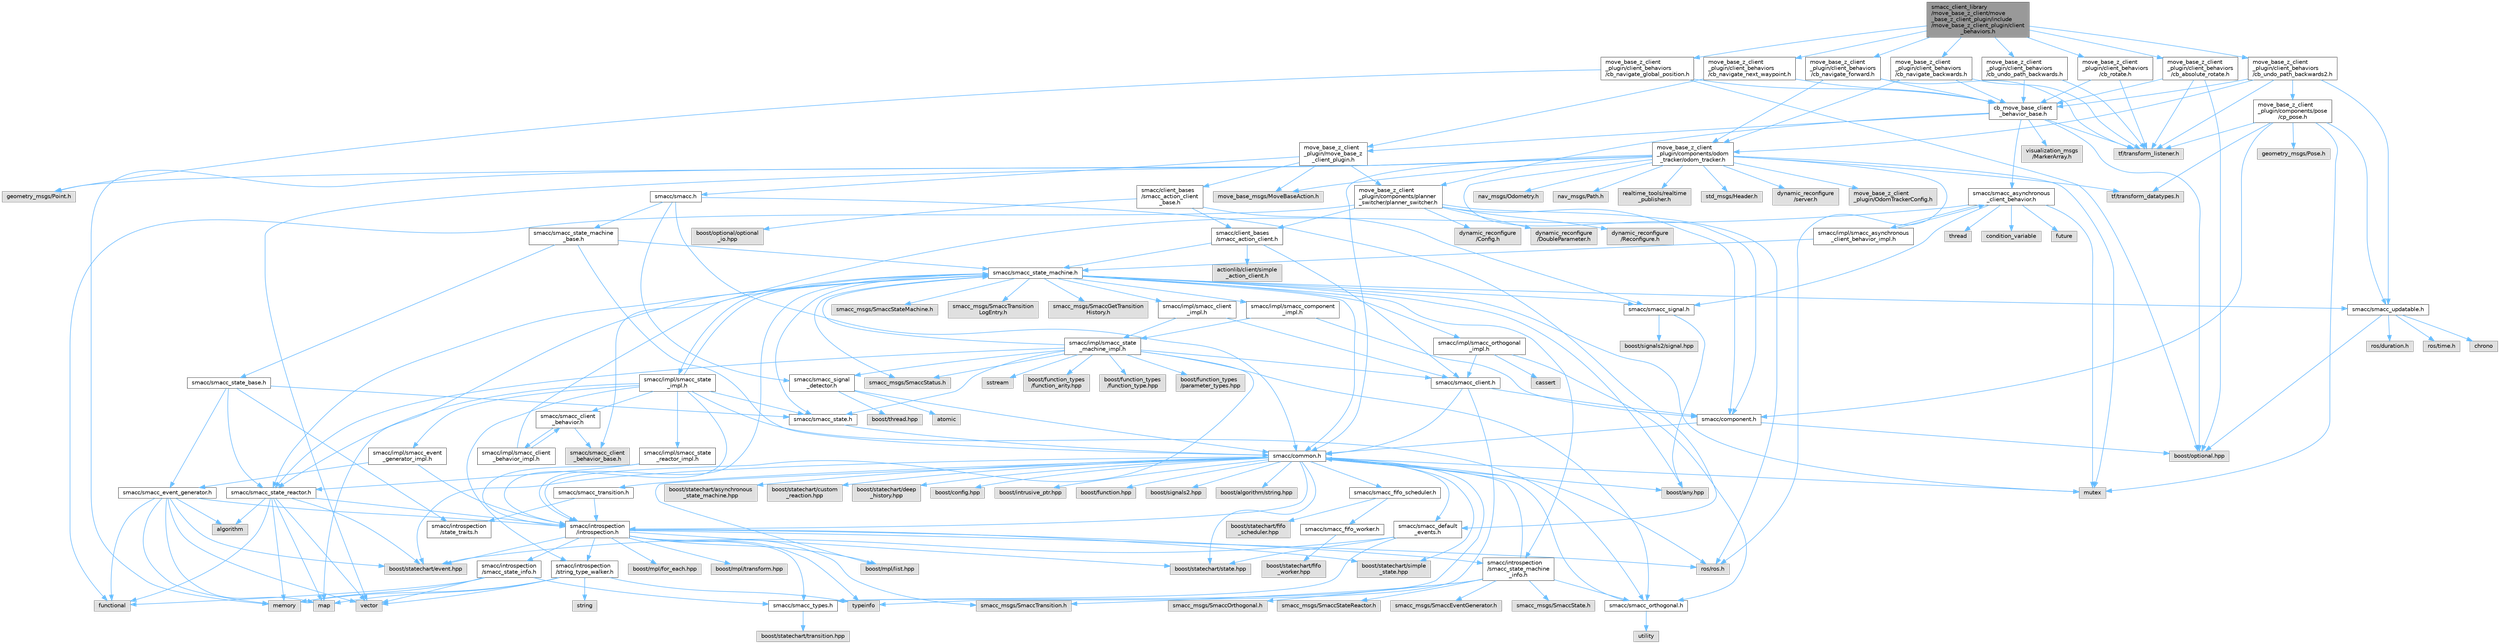 digraph "smacc_client_library/move_base_z_client/move_base_z_client_plugin/include/move_base_z_client_plugin/client_behaviors.h"
{
 // LATEX_PDF_SIZE
  bgcolor="transparent";
  edge [fontname=Helvetica,fontsize=10,labelfontname=Helvetica,labelfontsize=10];
  node [fontname=Helvetica,fontsize=10,shape=box,height=0.2,width=0.4];
  Node1 [label="smacc_client_library\l/move_base_z_client/move\l_base_z_client_plugin/include\l/move_base_z_client_plugin/client\l_behaviors.h",height=0.2,width=0.4,color="gray40", fillcolor="grey60", style="filled", fontcolor="black",tooltip=" "];
  Node1 -> Node2 [color="steelblue1",style="solid"];
  Node2 [label="move_base_z_client\l_plugin/client_behaviors\l/cb_rotate.h",height=0.2,width=0.4,color="grey40", fillcolor="white", style="filled",URL="$cb__rotate_8h.html",tooltip=" "];
  Node2 -> Node3 [color="steelblue1",style="solid"];
  Node3 [label="cb_move_base_client\l_behavior_base.h",height=0.2,width=0.4,color="grey40", fillcolor="white", style="filled",URL="$cb__move__base__client__behavior__base_8h.html",tooltip=" "];
  Node3 -> Node4 [color="steelblue1",style="solid"];
  Node4 [label="move_base_z_client\l_plugin/components/planner\l_switcher/planner_switcher.h",height=0.2,width=0.4,color="grey40", fillcolor="white", style="filled",URL="$planner__switcher_8h.html",tooltip=" "];
  Node4 -> Node5 [color="steelblue1",style="solid"];
  Node5 [label="smacc/client_bases\l/smacc_action_client.h",height=0.2,width=0.4,color="grey40", fillcolor="white", style="filled",URL="$smacc__action__client_8h.html",tooltip=" "];
  Node5 -> Node6 [color="steelblue1",style="solid"];
  Node6 [label="smacc/smacc_client.h",height=0.2,width=0.4,color="grey40", fillcolor="white", style="filled",URL="$smacc__client_8h.html",tooltip=" "];
  Node6 -> Node7 [color="steelblue1",style="solid"];
  Node7 [label="smacc/common.h",height=0.2,width=0.4,color="grey40", fillcolor="white", style="filled",URL="$common_8h.html",tooltip=" "];
  Node7 -> Node8 [color="steelblue1",style="solid"];
  Node8 [label="boost/statechart/state.hpp",height=0.2,width=0.4,color="grey60", fillcolor="#E0E0E0", style="filled",tooltip=" "];
  Node7 -> Node9 [color="steelblue1",style="solid"];
  Node9 [label="boost/statechart/simple\l_state.hpp",height=0.2,width=0.4,color="grey60", fillcolor="#E0E0E0", style="filled",tooltip=" "];
  Node7 -> Node10 [color="steelblue1",style="solid"];
  Node10 [label="boost/statechart/event.hpp",height=0.2,width=0.4,color="grey60", fillcolor="#E0E0E0", style="filled",tooltip=" "];
  Node7 -> Node11 [color="steelblue1",style="solid"];
  Node11 [label="boost/statechart/asynchronous\l_state_machine.hpp",height=0.2,width=0.4,color="grey60", fillcolor="#E0E0E0", style="filled",tooltip=" "];
  Node7 -> Node12 [color="steelblue1",style="solid"];
  Node12 [label="boost/statechart/custom\l_reaction.hpp",height=0.2,width=0.4,color="grey60", fillcolor="#E0E0E0", style="filled",tooltip=" "];
  Node7 -> Node13 [color="steelblue1",style="solid"];
  Node13 [label="boost/statechart/deep\l_history.hpp",height=0.2,width=0.4,color="grey60", fillcolor="#E0E0E0", style="filled",tooltip=" "];
  Node7 -> Node14 [color="steelblue1",style="solid"];
  Node14 [label="boost/config.hpp",height=0.2,width=0.4,color="grey60", fillcolor="#E0E0E0", style="filled",tooltip=" "];
  Node7 -> Node15 [color="steelblue1",style="solid"];
  Node15 [label="boost/intrusive_ptr.hpp",height=0.2,width=0.4,color="grey60", fillcolor="#E0E0E0", style="filled",tooltip=" "];
  Node7 -> Node16 [color="steelblue1",style="solid"];
  Node16 [label="boost/function.hpp",height=0.2,width=0.4,color="grey60", fillcolor="#E0E0E0", style="filled",tooltip=" "];
  Node7 -> Node17 [color="steelblue1",style="solid"];
  Node17 [label="boost/signals2.hpp",height=0.2,width=0.4,color="grey60", fillcolor="#E0E0E0", style="filled",tooltip=" "];
  Node7 -> Node18 [color="steelblue1",style="solid"];
  Node18 [label="boost/mpl/list.hpp",height=0.2,width=0.4,color="grey60", fillcolor="#E0E0E0", style="filled",tooltip=" "];
  Node7 -> Node19 [color="steelblue1",style="solid"];
  Node19 [label="boost/any.hpp",height=0.2,width=0.4,color="grey60", fillcolor="#E0E0E0", style="filled",tooltip=" "];
  Node7 -> Node20 [color="steelblue1",style="solid"];
  Node20 [label="boost/algorithm/string.hpp",height=0.2,width=0.4,color="grey60", fillcolor="#E0E0E0", style="filled",tooltip=" "];
  Node7 -> Node21 [color="steelblue1",style="solid"];
  Node21 [label="mutex",height=0.2,width=0.4,color="grey60", fillcolor="#E0E0E0", style="filled",tooltip=" "];
  Node7 -> Node22 [color="steelblue1",style="solid"];
  Node22 [label="ros/ros.h",height=0.2,width=0.4,color="grey60", fillcolor="#E0E0E0", style="filled",tooltip=" "];
  Node7 -> Node23 [color="steelblue1",style="solid"];
  Node23 [label="smacc/smacc_fifo_scheduler.h",height=0.2,width=0.4,color="grey40", fillcolor="white", style="filled",URL="$smacc__fifo__scheduler_8h.html",tooltip=" "];
  Node23 -> Node24 [color="steelblue1",style="solid"];
  Node24 [label="boost/statechart/fifo\l_scheduler.hpp",height=0.2,width=0.4,color="grey60", fillcolor="#E0E0E0", style="filled",tooltip=" "];
  Node23 -> Node25 [color="steelblue1",style="solid"];
  Node25 [label="smacc/smacc_fifo_worker.h",height=0.2,width=0.4,color="grey40", fillcolor="white", style="filled",URL="$smacc__fifo__worker_8h.html",tooltip=" "];
  Node25 -> Node26 [color="steelblue1",style="solid"];
  Node26 [label="boost/statechart/fifo\l_worker.hpp",height=0.2,width=0.4,color="grey60", fillcolor="#E0E0E0", style="filled",tooltip=" "];
  Node7 -> Node27 [color="steelblue1",style="solid"];
  Node27 [label="smacc/smacc_types.h",height=0.2,width=0.4,color="grey40", fillcolor="white", style="filled",URL="$smacc__types_8h.html",tooltip=" "];
  Node27 -> Node28 [color="steelblue1",style="solid"];
  Node28 [label="boost/statechart/transition.hpp",height=0.2,width=0.4,color="grey60", fillcolor="#E0E0E0", style="filled",tooltip=" "];
  Node7 -> Node29 [color="steelblue1",style="solid"];
  Node29 [label="smacc/introspection\l/introspection.h",height=0.2,width=0.4,color="grey40", fillcolor="white", style="filled",URL="$introspection_8h.html",tooltip=" "];
  Node29 -> Node8 [color="steelblue1",style="solid"];
  Node29 -> Node9 [color="steelblue1",style="solid"];
  Node29 -> Node10 [color="steelblue1",style="solid"];
  Node29 -> Node22 [color="steelblue1",style="solid"];
  Node29 -> Node30 [color="steelblue1",style="solid"];
  Node30 [label="typeinfo",height=0.2,width=0.4,color="grey60", fillcolor="#E0E0E0", style="filled",tooltip=" "];
  Node29 -> Node18 [color="steelblue1",style="solid"];
  Node29 -> Node31 [color="steelblue1",style="solid"];
  Node31 [label="boost/mpl/for_each.hpp",height=0.2,width=0.4,color="grey60", fillcolor="#E0E0E0", style="filled",tooltip=" "];
  Node29 -> Node32 [color="steelblue1",style="solid"];
  Node32 [label="boost/mpl/transform.hpp",height=0.2,width=0.4,color="grey60", fillcolor="#E0E0E0", style="filled",tooltip=" "];
  Node29 -> Node27 [color="steelblue1",style="solid"];
  Node29 -> Node33 [color="steelblue1",style="solid"];
  Node33 [label="smacc/introspection\l/string_type_walker.h",height=0.2,width=0.4,color="grey40", fillcolor="white", style="filled",URL="$string__type__walker_8h.html",tooltip=" "];
  Node33 -> Node34 [color="steelblue1",style="solid"];
  Node34 [label="string",height=0.2,width=0.4,color="grey60", fillcolor="#E0E0E0", style="filled",tooltip=" "];
  Node33 -> Node35 [color="steelblue1",style="solid"];
  Node35 [label="memory",height=0.2,width=0.4,color="grey60", fillcolor="#E0E0E0", style="filled",tooltip=" "];
  Node33 -> Node36 [color="steelblue1",style="solid"];
  Node36 [label="vector",height=0.2,width=0.4,color="grey60", fillcolor="#E0E0E0", style="filled",tooltip=" "];
  Node33 -> Node30 [color="steelblue1",style="solid"];
  Node33 -> Node37 [color="steelblue1",style="solid"];
  Node37 [label="map",height=0.2,width=0.4,color="grey60", fillcolor="#E0E0E0", style="filled",tooltip=" "];
  Node29 -> Node38 [color="steelblue1",style="solid"];
  Node38 [label="smacc/introspection\l/smacc_state_info.h",height=0.2,width=0.4,color="grey40", fillcolor="white", style="filled",URL="$smacc__state__info_8h.html",tooltip=" "];
  Node38 -> Node35 [color="steelblue1",style="solid"];
  Node38 -> Node39 [color="steelblue1",style="solid"];
  Node39 [label="functional",height=0.2,width=0.4,color="grey60", fillcolor="#E0E0E0", style="filled",tooltip=" "];
  Node38 -> Node36 [color="steelblue1",style="solid"];
  Node38 -> Node27 [color="steelblue1",style="solid"];
  Node29 -> Node40 [color="steelblue1",style="solid"];
  Node40 [label="smacc_msgs/SmaccTransition.h",height=0.2,width=0.4,color="grey60", fillcolor="#E0E0E0", style="filled",tooltip=" "];
  Node29 -> Node41 [color="steelblue1",style="solid"];
  Node41 [label="smacc/introspection\l/smacc_state_machine\l_info.h",height=0.2,width=0.4,color="grey40", fillcolor="white", style="filled",URL="$smacc__state__machine__info_8h.html",tooltip=" "];
  Node41 -> Node7 [color="steelblue1",style="solid"];
  Node41 -> Node42 [color="steelblue1",style="solid"];
  Node42 [label="smacc/smacc_orthogonal.h",height=0.2,width=0.4,color="grey40", fillcolor="white", style="filled",URL="$smacc__orthogonal_8h.html",tooltip=" "];
  Node42 -> Node7 [color="steelblue1",style="solid"];
  Node42 -> Node43 [color="steelblue1",style="solid"];
  Node43 [label="utility",height=0.2,width=0.4,color="grey60", fillcolor="#E0E0E0", style="filled",tooltip=" "];
  Node41 -> Node44 [color="steelblue1",style="solid"];
  Node44 [label="smacc_msgs/SmaccState.h",height=0.2,width=0.4,color="grey60", fillcolor="#E0E0E0", style="filled",tooltip=" "];
  Node41 -> Node40 [color="steelblue1",style="solid"];
  Node41 -> Node45 [color="steelblue1",style="solid"];
  Node45 [label="smacc_msgs/SmaccOrthogonal.h",height=0.2,width=0.4,color="grey60", fillcolor="#E0E0E0", style="filled",tooltip=" "];
  Node41 -> Node46 [color="steelblue1",style="solid"];
  Node46 [label="smacc_msgs/SmaccStateReactor.h",height=0.2,width=0.4,color="grey60", fillcolor="#E0E0E0", style="filled",tooltip=" "];
  Node41 -> Node47 [color="steelblue1",style="solid"];
  Node47 [label="smacc_msgs/SmaccEventGenerator.h",height=0.2,width=0.4,color="grey60", fillcolor="#E0E0E0", style="filled",tooltip=" "];
  Node7 -> Node48 [color="steelblue1",style="solid"];
  Node48 [label="smacc/smacc_default\l_events.h",height=0.2,width=0.4,color="grey40", fillcolor="white", style="filled",URL="$smacc__default__events_8h.html",tooltip=" "];
  Node48 -> Node8 [color="steelblue1",style="solid"];
  Node48 -> Node10 [color="steelblue1",style="solid"];
  Node48 -> Node27 [color="steelblue1",style="solid"];
  Node7 -> Node49 [color="steelblue1",style="solid"];
  Node49 [label="smacc/smacc_transition.h",height=0.2,width=0.4,color="grey40", fillcolor="white", style="filled",URL="$smacc__transition_8h.html",tooltip=" "];
  Node49 -> Node29 [color="steelblue1",style="solid"];
  Node49 -> Node50 [color="steelblue1",style="solid"];
  Node50 [label="smacc/introspection\l/state_traits.h",height=0.2,width=0.4,color="grey40", fillcolor="white", style="filled",URL="$state__traits_8h.html",tooltip=" "];
  Node6 -> Node51 [color="steelblue1",style="solid"];
  Node51 [label="smacc/component.h",height=0.2,width=0.4,color="grey40", fillcolor="white", style="filled",URL="$component_8h.html",tooltip=" "];
  Node51 -> Node7 [color="steelblue1",style="solid"];
  Node51 -> Node52 [color="steelblue1",style="solid"];
  Node52 [label="boost/optional.hpp",height=0.2,width=0.4,color="grey60", fillcolor="#E0E0E0", style="filled",tooltip=" "];
  Node6 -> Node30 [color="steelblue1",style="solid"];
  Node5 -> Node53 [color="steelblue1",style="solid"];
  Node53 [label="smacc/smacc_state_machine.h",height=0.2,width=0.4,color="grey40", fillcolor="white", style="filled",URL="$smacc__state__machine_8h.html",tooltip=" "];
  Node53 -> Node19 [color="steelblue1",style="solid"];
  Node53 -> Node37 [color="steelblue1",style="solid"];
  Node53 -> Node21 [color="steelblue1",style="solid"];
  Node53 -> Node7 [color="steelblue1",style="solid"];
  Node53 -> Node29 [color="steelblue1",style="solid"];
  Node53 -> Node41 [color="steelblue1",style="solid"];
  Node53 -> Node54 [color="steelblue1",style="solid"];
  Node54 [label="smacc/smacc_updatable.h",height=0.2,width=0.4,color="grey40", fillcolor="white", style="filled",URL="$smacc__updatable_8h.html",tooltip=" "];
  Node54 -> Node55 [color="steelblue1",style="solid"];
  Node55 [label="chrono",height=0.2,width=0.4,color="grey60", fillcolor="#E0E0E0", style="filled",tooltip=" "];
  Node54 -> Node52 [color="steelblue1",style="solid"];
  Node54 -> Node56 [color="steelblue1",style="solid"];
  Node56 [label="ros/duration.h",height=0.2,width=0.4,color="grey60", fillcolor="#E0E0E0", style="filled",tooltip=" "];
  Node54 -> Node57 [color="steelblue1",style="solid"];
  Node57 [label="ros/time.h",height=0.2,width=0.4,color="grey60", fillcolor="#E0E0E0", style="filled",tooltip=" "];
  Node53 -> Node58 [color="steelblue1",style="solid"];
  Node58 [label="smacc/smacc_signal.h",height=0.2,width=0.4,color="grey40", fillcolor="white", style="filled",URL="$smacc__signal_8h.html",tooltip=" "];
  Node58 -> Node59 [color="steelblue1",style="solid"];
  Node59 [label="boost/signals2/signal.hpp",height=0.2,width=0.4,color="grey60", fillcolor="#E0E0E0", style="filled",tooltip=" "];
  Node58 -> Node19 [color="steelblue1",style="solid"];
  Node53 -> Node60 [color="steelblue1",style="solid"];
  Node60 [label="smacc_msgs/SmaccStateMachine.h",height=0.2,width=0.4,color="grey60", fillcolor="#E0E0E0", style="filled",tooltip=" "];
  Node53 -> Node61 [color="steelblue1",style="solid"];
  Node61 [label="smacc_msgs/SmaccTransition\lLogEntry.h",height=0.2,width=0.4,color="grey60", fillcolor="#E0E0E0", style="filled",tooltip=" "];
  Node53 -> Node62 [color="steelblue1",style="solid"];
  Node62 [label="smacc_msgs/SmaccStatus.h",height=0.2,width=0.4,color="grey60", fillcolor="#E0E0E0", style="filled",tooltip=" "];
  Node53 -> Node63 [color="steelblue1",style="solid"];
  Node63 [label="smacc_msgs/SmaccGetTransition\lHistory.h",height=0.2,width=0.4,color="grey60", fillcolor="#E0E0E0", style="filled",tooltip=" "];
  Node53 -> Node64 [color="steelblue1",style="solid"];
  Node64 [label="smacc/smacc_state.h",height=0.2,width=0.4,color="grey40", fillcolor="white", style="filled",URL="$smacc__state_8h.html",tooltip=" "];
  Node64 -> Node7 [color="steelblue1",style="solid"];
  Node53 -> Node65 [color="steelblue1",style="solid"];
  Node65 [label="smacc/smacc_state_reactor.h",height=0.2,width=0.4,color="grey40", fillcolor="white", style="filled",URL="$smacc__state__reactor_8h.html",tooltip=" "];
  Node65 -> Node39 [color="steelblue1",style="solid"];
  Node65 -> Node35 [color="steelblue1",style="solid"];
  Node65 -> Node36 [color="steelblue1",style="solid"];
  Node65 -> Node66 [color="steelblue1",style="solid"];
  Node66 [label="algorithm",height=0.2,width=0.4,color="grey60", fillcolor="#E0E0E0", style="filled",tooltip=" "];
  Node65 -> Node29 [color="steelblue1",style="solid"];
  Node65 -> Node10 [color="steelblue1",style="solid"];
  Node65 -> Node37 [color="steelblue1",style="solid"];
  Node53 -> Node67 [color="steelblue1",style="solid"];
  Node67 [label="smacc/impl/smacc_state\l_impl.h",height=0.2,width=0.4,color="grey40", fillcolor="white", style="filled",URL="$smacc__state__impl_8h.html",tooltip=" "];
  Node67 -> Node64 [color="steelblue1",style="solid"];
  Node67 -> Node42 [color="steelblue1",style="solid"];
  Node67 -> Node68 [color="steelblue1",style="solid"];
  Node68 [label="smacc/smacc_client\l_behavior.h",height=0.2,width=0.4,color="grey40", fillcolor="white", style="filled",URL="$smacc__client__behavior_8h.html",tooltip=" "];
  Node68 -> Node69 [color="steelblue1",style="solid"];
  Node69 [label="smacc/smacc_client\l_behavior_base.h",height=0.2,width=0.4,color="grey60", fillcolor="#E0E0E0", style="filled",tooltip=" "];
  Node68 -> Node70 [color="steelblue1",style="solid"];
  Node70 [label="smacc/impl/smacc_client\l_behavior_impl.h",height=0.2,width=0.4,color="grey40", fillcolor="white", style="filled",URL="$smacc__client__behavior__impl_8h.html",tooltip=" "];
  Node70 -> Node68 [color="steelblue1",style="solid"];
  Node70 -> Node53 [color="steelblue1",style="solid"];
  Node67 -> Node29 [color="steelblue1",style="solid"];
  Node67 -> Node65 [color="steelblue1",style="solid"];
  Node67 -> Node33 [color="steelblue1",style="solid"];
  Node67 -> Node53 [color="steelblue1",style="solid"];
  Node67 -> Node71 [color="steelblue1",style="solid"];
  Node71 [label="smacc/impl/smacc_state\l_reactor_impl.h",height=0.2,width=0.4,color="grey40", fillcolor="white", style="filled",URL="$smacc__state__reactor__impl_8h.html",tooltip=" "];
  Node71 -> Node65 [color="steelblue1",style="solid"];
  Node71 -> Node29 [color="steelblue1",style="solid"];
  Node67 -> Node72 [color="steelblue1",style="solid"];
  Node72 [label="smacc/impl/smacc_event\l_generator_impl.h",height=0.2,width=0.4,color="grey40", fillcolor="white", style="filled",URL="$smacc__event__generator__impl_8h.html",tooltip=" "];
  Node72 -> Node73 [color="steelblue1",style="solid"];
  Node73 [label="smacc/smacc_event_generator.h",height=0.2,width=0.4,color="grey40", fillcolor="white", style="filled",URL="$smacc__event__generator_8h.html",tooltip=" "];
  Node73 -> Node39 [color="steelblue1",style="solid"];
  Node73 -> Node35 [color="steelblue1",style="solid"];
  Node73 -> Node36 [color="steelblue1",style="solid"];
  Node73 -> Node66 [color="steelblue1",style="solid"];
  Node73 -> Node29 [color="steelblue1",style="solid"];
  Node73 -> Node10 [color="steelblue1",style="solid"];
  Node73 -> Node37 [color="steelblue1",style="solid"];
  Node72 -> Node29 [color="steelblue1",style="solid"];
  Node53 -> Node74 [color="steelblue1",style="solid"];
  Node74 [label="smacc/impl/smacc_client\l_impl.h",height=0.2,width=0.4,color="grey40", fillcolor="white", style="filled",URL="$smacc__client__impl_8h.html",tooltip=" "];
  Node74 -> Node6 [color="steelblue1",style="solid"];
  Node74 -> Node75 [color="steelblue1",style="solid"];
  Node75 [label="smacc/impl/smacc_state\l_machine_impl.h",height=0.2,width=0.4,color="grey40", fillcolor="white", style="filled",URL="$smacc__state__machine__impl_8h.html",tooltip=" "];
  Node75 -> Node53 [color="steelblue1",style="solid"];
  Node75 -> Node6 [color="steelblue1",style="solid"];
  Node75 -> Node42 [color="steelblue1",style="solid"];
  Node75 -> Node64 [color="steelblue1",style="solid"];
  Node75 -> Node29 [color="steelblue1",style="solid"];
  Node75 -> Node76 [color="steelblue1",style="solid"];
  Node76 [label="smacc/smacc_signal\l_detector.h",height=0.2,width=0.4,color="grey40", fillcolor="white", style="filled",URL="$smacc__signal__detector_8h.html",tooltip=" "];
  Node76 -> Node77 [color="steelblue1",style="solid"];
  Node77 [label="boost/thread.hpp",height=0.2,width=0.4,color="grey60", fillcolor="#E0E0E0", style="filled",tooltip=" "];
  Node76 -> Node7 [color="steelblue1",style="solid"];
  Node76 -> Node78 [color="steelblue1",style="solid"];
  Node78 [label="atomic",height=0.2,width=0.4,color="grey60", fillcolor="#E0E0E0", style="filled",tooltip=" "];
  Node75 -> Node65 [color="steelblue1",style="solid"];
  Node75 -> Node62 [color="steelblue1",style="solid"];
  Node75 -> Node79 [color="steelblue1",style="solid"];
  Node79 [label="sstream",height=0.2,width=0.4,color="grey60", fillcolor="#E0E0E0", style="filled",tooltip=" "];
  Node75 -> Node80 [color="steelblue1",style="solid"];
  Node80 [label="boost/function_types\l/function_arity.hpp",height=0.2,width=0.4,color="grey60", fillcolor="#E0E0E0", style="filled",tooltip=" "];
  Node75 -> Node81 [color="steelblue1",style="solid"];
  Node81 [label="boost/function_types\l/function_type.hpp",height=0.2,width=0.4,color="grey60", fillcolor="#E0E0E0", style="filled",tooltip=" "];
  Node75 -> Node82 [color="steelblue1",style="solid"];
  Node82 [label="boost/function_types\l/parameter_types.hpp",height=0.2,width=0.4,color="grey60", fillcolor="#E0E0E0", style="filled",tooltip=" "];
  Node53 -> Node83 [color="steelblue1",style="solid"];
  Node83 [label="smacc/impl/smacc_component\l_impl.h",height=0.2,width=0.4,color="grey40", fillcolor="white", style="filled",URL="$smacc__component__impl_8h.html",tooltip=" "];
  Node83 -> Node51 [color="steelblue1",style="solid"];
  Node83 -> Node75 [color="steelblue1",style="solid"];
  Node53 -> Node84 [color="steelblue1",style="solid"];
  Node84 [label="smacc/impl/smacc_orthogonal\l_impl.h",height=0.2,width=0.4,color="grey40", fillcolor="white", style="filled",URL="$smacc__orthogonal__impl_8h.html",tooltip=" "];
  Node84 -> Node42 [color="steelblue1",style="solid"];
  Node84 -> Node6 [color="steelblue1",style="solid"];
  Node84 -> Node85 [color="steelblue1",style="solid"];
  Node85 [label="cassert",height=0.2,width=0.4,color="grey60", fillcolor="#E0E0E0", style="filled",tooltip=" "];
  Node5 -> Node86 [color="steelblue1",style="solid"];
  Node86 [label="actionlib/client/simple\l_action_client.h",height=0.2,width=0.4,color="grey60", fillcolor="#E0E0E0", style="filled",tooltip=" "];
  Node4 -> Node51 [color="steelblue1",style="solid"];
  Node4 -> Node87 [color="steelblue1",style="solid"];
  Node87 [label="dynamic_reconfigure\l/Config.h",height=0.2,width=0.4,color="grey60", fillcolor="#E0E0E0", style="filled",tooltip=" "];
  Node4 -> Node88 [color="steelblue1",style="solid"];
  Node88 [label="dynamic_reconfigure\l/DoubleParameter.h",height=0.2,width=0.4,color="grey60", fillcolor="#E0E0E0", style="filled",tooltip=" "];
  Node4 -> Node89 [color="steelblue1",style="solid"];
  Node89 [label="dynamic_reconfigure\l/Reconfigure.h",height=0.2,width=0.4,color="grey60", fillcolor="#E0E0E0", style="filled",tooltip=" "];
  Node4 -> Node22 [color="steelblue1",style="solid"];
  Node4 -> Node39 [color="steelblue1",style="solid"];
  Node3 -> Node90 [color="steelblue1",style="solid"];
  Node90 [label="move_base_z_client\l_plugin/move_base_z\l_client_plugin.h",height=0.2,width=0.4,color="grey40", fillcolor="white", style="filled",URL="$move__base__z__client__plugin_8h.html",tooltip=" "];
  Node90 -> Node91 [color="steelblue1",style="solid"];
  Node91 [label="smacc/smacc.h",height=0.2,width=0.4,color="grey40", fillcolor="white", style="filled",URL="$smacc_8h.html",tooltip=" "];
  Node91 -> Node7 [color="steelblue1",style="solid"];
  Node91 -> Node92 [color="steelblue1",style="solid"];
  Node92 [label="smacc/smacc_state_machine\l_base.h",height=0.2,width=0.4,color="grey40", fillcolor="white", style="filled",URL="$smacc__state__machine__base_8h.html",tooltip=" "];
  Node92 -> Node7 [color="steelblue1",style="solid"];
  Node92 -> Node93 [color="steelblue1",style="solid"];
  Node93 [label="smacc/smacc_state_base.h",height=0.2,width=0.4,color="grey40", fillcolor="white", style="filled",URL="$smacc__state__base_8h.html",tooltip=" "];
  Node93 -> Node64 [color="steelblue1",style="solid"];
  Node93 -> Node65 [color="steelblue1",style="solid"];
  Node93 -> Node73 [color="steelblue1",style="solid"];
  Node93 -> Node50 [color="steelblue1",style="solid"];
  Node92 -> Node53 [color="steelblue1",style="solid"];
  Node91 -> Node76 [color="steelblue1",style="solid"];
  Node91 -> Node48 [color="steelblue1",style="solid"];
  Node90 -> Node94 [color="steelblue1",style="solid"];
  Node94 [label="smacc/client_bases\l/smacc_action_client\l_base.h",height=0.2,width=0.4,color="grey40", fillcolor="white", style="filled",URL="$smacc__action__client__base_8h.html",tooltip=" "];
  Node94 -> Node5 [color="steelblue1",style="solid"];
  Node94 -> Node58 [color="steelblue1",style="solid"];
  Node94 -> Node95 [color="steelblue1",style="solid"];
  Node95 [label="boost/optional/optional\l_io.hpp",height=0.2,width=0.4,color="grey60", fillcolor="#E0E0E0", style="filled",tooltip=" "];
  Node90 -> Node96 [color="steelblue1",style="solid"];
  Node96 [label="move_base_msgs/MoveBaseAction.h",height=0.2,width=0.4,color="grey60", fillcolor="#E0E0E0", style="filled",tooltip=" "];
  Node90 -> Node4 [color="steelblue1",style="solid"];
  Node3 -> Node97 [color="steelblue1",style="solid"];
  Node97 [label="smacc/smacc_asynchronous\l_client_behavior.h",height=0.2,width=0.4,color="grey40", fillcolor="white", style="filled",URL="$smacc__asynchronous__client__behavior_8h.html",tooltip=" "];
  Node97 -> Node69 [color="steelblue1",style="solid"];
  Node97 -> Node58 [color="steelblue1",style="solid"];
  Node97 -> Node98 [color="steelblue1",style="solid"];
  Node98 [label="thread",height=0.2,width=0.4,color="grey60", fillcolor="#E0E0E0", style="filled",tooltip=" "];
  Node97 -> Node99 [color="steelblue1",style="solid"];
  Node99 [label="condition_variable",height=0.2,width=0.4,color="grey60", fillcolor="#E0E0E0", style="filled",tooltip=" "];
  Node97 -> Node21 [color="steelblue1",style="solid"];
  Node97 -> Node100 [color="steelblue1",style="solid"];
  Node100 [label="future",height=0.2,width=0.4,color="grey60", fillcolor="#E0E0E0", style="filled",tooltip=" "];
  Node97 -> Node101 [color="steelblue1",style="solid"];
  Node101 [label="smacc/impl/smacc_asynchronous\l_client_behavior_impl.h",height=0.2,width=0.4,color="grey40", fillcolor="white", style="filled",URL="$smacc__asynchronous__client__behavior__impl_8h.html",tooltip=" "];
  Node101 -> Node97 [color="steelblue1",style="solid"];
  Node101 -> Node53 [color="steelblue1",style="solid"];
  Node3 -> Node102 [color="steelblue1",style="solid"];
  Node102 [label="visualization_msgs\l/MarkerArray.h",height=0.2,width=0.4,color="grey60", fillcolor="#E0E0E0", style="filled",tooltip=" "];
  Node3 -> Node103 [color="steelblue1",style="solid"];
  Node103 [label="tf/transform_listener.h",height=0.2,width=0.4,color="grey60", fillcolor="#E0E0E0", style="filled",tooltip=" "];
  Node3 -> Node52 [color="steelblue1",style="solid"];
  Node2 -> Node103 [color="steelblue1",style="solid"];
  Node1 -> Node104 [color="steelblue1",style="solid"];
  Node104 [label="move_base_z_client\l_plugin/client_behaviors\l/cb_absolute_rotate.h",height=0.2,width=0.4,color="grey40", fillcolor="white", style="filled",URL="$cb__absolute__rotate_8h.html",tooltip=" "];
  Node104 -> Node103 [color="steelblue1",style="solid"];
  Node104 -> Node52 [color="steelblue1",style="solid"];
  Node104 -> Node3 [color="steelblue1",style="solid"];
  Node1 -> Node105 [color="steelblue1",style="solid"];
  Node105 [label="move_base_z_client\l_plugin/client_behaviors\l/cb_undo_path_backwards.h",height=0.2,width=0.4,color="grey40", fillcolor="white", style="filled",URL="$cb__undo__path__backwards_8h.html",tooltip=" "];
  Node105 -> Node103 [color="steelblue1",style="solid"];
  Node105 -> Node3 [color="steelblue1",style="solid"];
  Node1 -> Node106 [color="steelblue1",style="solid"];
  Node106 [label="move_base_z_client\l_plugin/client_behaviors\l/cb_undo_path_backwards2.h",height=0.2,width=0.4,color="grey40", fillcolor="white", style="filled",URL="$cb__undo__path__backwards2_8h.html",tooltip=" "];
  Node106 -> Node107 [color="steelblue1",style="solid"];
  Node107 [label="move_base_z_client\l_plugin/components/odom\l_tracker/odom_tracker.h",height=0.2,width=0.4,color="grey40", fillcolor="white", style="filled",URL="$odom__tracker_8h.html",tooltip=" "];
  Node107 -> Node7 [color="steelblue1",style="solid"];
  Node107 -> Node51 [color="steelblue1",style="solid"];
  Node107 -> Node96 [color="steelblue1",style="solid"];
  Node107 -> Node22 [color="steelblue1",style="solid"];
  Node107 -> Node36 [color="steelblue1",style="solid"];
  Node107 -> Node108 [color="steelblue1",style="solid"];
  Node108 [label="nav_msgs/Odometry.h",height=0.2,width=0.4,color="grey60", fillcolor="#E0E0E0", style="filled",tooltip=" "];
  Node107 -> Node109 [color="steelblue1",style="solid"];
  Node109 [label="nav_msgs/Path.h",height=0.2,width=0.4,color="grey60", fillcolor="#E0E0E0", style="filled",tooltip=" "];
  Node107 -> Node110 [color="steelblue1",style="solid"];
  Node110 [label="tf/transform_datatypes.h",height=0.2,width=0.4,color="grey60", fillcolor="#E0E0E0", style="filled",tooltip=" "];
  Node107 -> Node111 [color="steelblue1",style="solid"];
  Node111 [label="realtime_tools/realtime\l_publisher.h",height=0.2,width=0.4,color="grey60", fillcolor="#E0E0E0", style="filled",tooltip=" "];
  Node107 -> Node21 [color="steelblue1",style="solid"];
  Node107 -> Node35 [color="steelblue1",style="solid"];
  Node107 -> Node112 [color="steelblue1",style="solid"];
  Node112 [label="geometry_msgs/Point.h",height=0.2,width=0.4,color="grey60", fillcolor="#E0E0E0", style="filled",tooltip=" "];
  Node107 -> Node113 [color="steelblue1",style="solid"];
  Node113 [label="std_msgs/Header.h",height=0.2,width=0.4,color="grey60", fillcolor="#E0E0E0", style="filled",tooltip=" "];
  Node107 -> Node114 [color="steelblue1",style="solid"];
  Node114 [label="dynamic_reconfigure\l/server.h",height=0.2,width=0.4,color="grey60", fillcolor="#E0E0E0", style="filled",tooltip=" "];
  Node107 -> Node115 [color="steelblue1",style="solid"];
  Node115 [label="move_base_z_client\l_plugin/OdomTrackerConfig.h",height=0.2,width=0.4,color="grey60", fillcolor="#E0E0E0", style="filled",tooltip=" "];
  Node106 -> Node116 [color="steelblue1",style="solid"];
  Node116 [label="move_base_z_client\l_plugin/components/pose\l/cp_pose.h",height=0.2,width=0.4,color="grey40", fillcolor="white", style="filled",URL="$cp__pose_8h.html",tooltip=" "];
  Node116 -> Node51 [color="steelblue1",style="solid"];
  Node116 -> Node54 [color="steelblue1",style="solid"];
  Node116 -> Node117 [color="steelblue1",style="solid"];
  Node117 [label="geometry_msgs/Pose.h",height=0.2,width=0.4,color="grey60", fillcolor="#E0E0E0", style="filled",tooltip=" "];
  Node116 -> Node103 [color="steelblue1",style="solid"];
  Node116 -> Node110 [color="steelblue1",style="solid"];
  Node116 -> Node21 [color="steelblue1",style="solid"];
  Node106 -> Node54 [color="steelblue1",style="solid"];
  Node106 -> Node103 [color="steelblue1",style="solid"];
  Node106 -> Node3 [color="steelblue1",style="solid"];
  Node1 -> Node118 [color="steelblue1",style="solid"];
  Node118 [label="move_base_z_client\l_plugin/client_behaviors\l/cb_navigate_global_position.h",height=0.2,width=0.4,color="grey40", fillcolor="white", style="filled",URL="$cb__navigate__global__position_8h.html",tooltip=" "];
  Node118 -> Node3 [color="steelblue1",style="solid"];
  Node118 -> Node52 [color="steelblue1",style="solid"];
  Node118 -> Node112 [color="steelblue1",style="solid"];
  Node1 -> Node119 [color="steelblue1",style="solid"];
  Node119 [label="move_base_z_client\l_plugin/client_behaviors\l/cb_navigate_forward.h",height=0.2,width=0.4,color="grey40", fillcolor="white", style="filled",URL="$cb__navigate__forward_8h.html",tooltip=" "];
  Node119 -> Node3 [color="steelblue1",style="solid"];
  Node119 -> Node103 [color="steelblue1",style="solid"];
  Node119 -> Node107 [color="steelblue1",style="solid"];
  Node1 -> Node120 [color="steelblue1",style="solid"];
  Node120 [label="move_base_z_client\l_plugin/client_behaviors\l/cb_navigate_backwards.h",height=0.2,width=0.4,color="grey40", fillcolor="white", style="filled",URL="$cb__navigate__backwards_8h.html",tooltip=" "];
  Node120 -> Node3 [color="steelblue1",style="solid"];
  Node120 -> Node103 [color="steelblue1",style="solid"];
  Node120 -> Node107 [color="steelblue1",style="solid"];
  Node1 -> Node121 [color="steelblue1",style="solid"];
  Node121 [label="move_base_z_client\l_plugin/client_behaviors\l/cb_navigate_next_waypoint.h",height=0.2,width=0.4,color="grey40", fillcolor="white", style="filled",URL="$cb__navigate__next__waypoint_8h.html",tooltip=" "];
  Node121 -> Node3 [color="steelblue1",style="solid"];
  Node121 -> Node90 [color="steelblue1",style="solid"];
}

